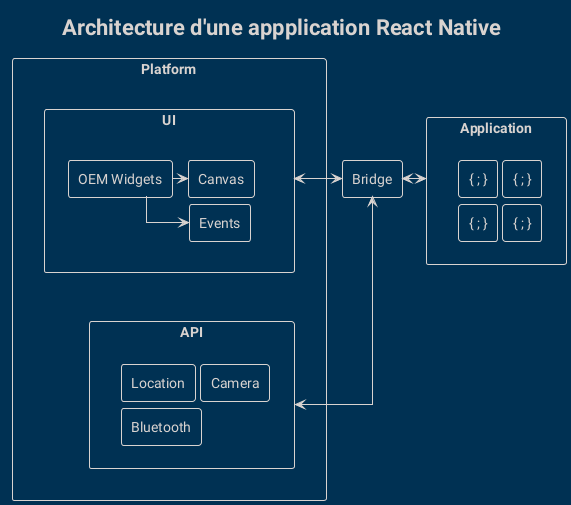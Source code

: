 @startuml
!theme blueprint
skinparam componentStyle rectangle
skinparam defaultFontName Roboto
skinparam linetype ortho
skinparam nodesep 5
skinparam ranksep 1
top to bottom direction
hide circle

title Architecture d'une appplication React Native

skinparam usecase {
    BorderColor #red
     FontSize 0
    StereotypeFontSize 0
}

rectangle "Application" as YourApp {
    [{ ; }] as N1
    [{ ; }] as N2
    [{ ; }] as N3   
    [{ ; }] as N4
}

rectangle "Bridge" as Bridge

rectangle "Platform" as Platform {
    rectangle "UI" as L1 {
        [OEM Widgets] as OEM
        together {
            [Canvas] as Canvas
            [Events] as Events
        } 

        OEM -r-> Canvas
        OEM -r-> Events
        Canvas -[hidden]- Events
    }


    rectangle "API" as L2 {
        [Location] as Location
        [Camera] as Camera
        [Bluetooth] as Bluetooth
    }
 
    L1 -[hidden]d--- L2
}

YourApp <-> Bridge
Bridge <-> L1
Bridge <-> L2

@enduml